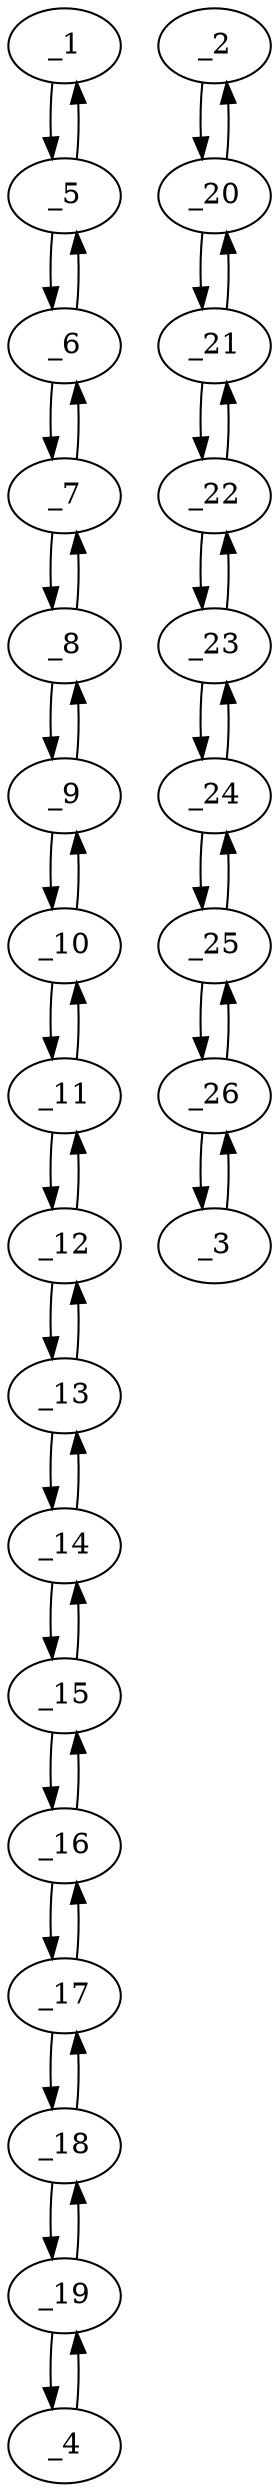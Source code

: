 digraph f1343_09 {
	_1	 [x="135.000000",
		y="60.000000"];
	_5	 [x="145.000000",
		y="69.000000"];
	_1 -> _5	 [angle="0.732815",
		orient="0.668965"];
	_2	 [x="113.000000",
		y="117.000000"];
	_20	 [x="106.000000",
		y="102.000000"];
	_2 -> _20	 [angle="-2.007423",
		orient="-0.906183"];
	_3	 [x="35.000000",
		y="178.000000"];
	_26	 [x="38.000000",
		y="159.000000"];
	_3 -> _26	 [angle="-1.414194",
		orient="-0.987763"];
	_4	 [x="217.000000",
		y="194.000000"];
	_19	 [x="212.000000",
		y="180.000000"];
	_4 -> _19	 [angle="-1.913820",
		orient="-0.941742"];
	_5 -> _1	 [angle="-2.408778",
		orient="-0.668965"];
	_6	 [x="162.000000",
		y="65.000000"];
	_5 -> _6	 [angle="-0.231091",
		orient="-0.229039"];
	_6 -> _5	 [angle="2.910502",
		orient="0.229039"];
	_7	 [x="178.000000",
		y="61.000000"];
	_6 -> _7	 [angle="-0.244979",
		orient="-0.242536"];
	_7 -> _6	 [angle="2.896614",
		orient="0.242536"];
	_8	 [x="198.000000",
		y="62.000000"];
	_7 -> _8	 [angle="0.049958",
		orient="0.049938"];
	_8 -> _7	 [angle="-3.091634",
		orient="-0.049938"];
	_9	 [x="214.000000",
		y="57.000000"];
	_8 -> _9	 [angle="-0.302885",
		orient="-0.298275"];
	_9 -> _8	 [angle="2.838708",
		orient="0.298275"];
	_10	 [x="224.000000",
		y="68.000000"];
	_9 -> _10	 [angle="0.832981",
		orient="0.739940"];
	_10 -> _9	 [angle="-2.308611",
		orient="-0.739940"];
	_11	 [x="213.000000",
		y="77.000000"];
	_10 -> _11	 [angle="2.455863",
		orient="0.633238"];
	_11 -> _10	 [angle="-0.685730",
		orient="-0.633238"];
	_12	 [x="217.000000",
		y="90.000000"];
	_11 -> _12	 [angle="1.272297",
		orient="0.955779"];
	_12 -> _11	 [angle="-1.869295",
		orient="-0.955779"];
	_13	 [x="215.000000",
		y="107.000000"];
	_12 -> _13	 [angle="1.687905",
		orient="0.993151"];
	_13 -> _12	 [angle="-1.453688",
		orient="-0.993151"];
	_14	 [x="201.000000",
		y="114.000000"];
	_13 -> _14	 [angle="2.677945",
		orient="0.447214"];
	_14 -> _13	 [angle="-0.463648",
		orient="-0.447214"];
	_15	 [x="204.000000",
		y="125.000000"];
	_14 -> _15	 [angle="1.304544",
		orient="0.964764"];
	_15 -> _14	 [angle="-1.837048",
		orient="-0.964764"];
	_16	 [x="211.000000",
		y="139.000000"];
	_15 -> _16	 [angle="1.107149",
		orient="0.894427"];
	_16 -> _15	 [angle="-2.034444",
		orient="-0.894427"];
	_17	 [x="206.000000",
		y="155.000000"];
	_16 -> _17	 [angle="1.873681",
		orient="0.954480"];
	_17 -> _16	 [angle="-1.267911",
		orient="-0.954480"];
	_18	 [x="202.000000",
		y="170.000000"];
	_17 -> _18	 [angle="1.831399",
		orient="0.966235"];
	_18 -> _17	 [angle="-1.310194",
		orient="-0.966235"];
	_18 -> _19	 [angle="0.785398",
		orient="0.707107"];
	_19 -> _4	 [angle="1.227772",
		orient="0.941742"];
	_19 -> _18	 [angle="-2.356194",
		orient="-0.707107"];
	_20 -> _2	 [angle="1.134169",
		orient="0.906183"];
	_21	 [x="87.000000",
		y="100.000000"];
	_20 -> _21	 [angle="-3.036716",
		orient="-0.104685"];
	_21 -> _20	 [angle="0.104877",
		orient="0.104685"];
	_22	 [x="69.000000",
		y="104.000000"];
	_21 -> _22	 [angle="2.922924",
		orient="0.216930"];
	_22 -> _21	 [angle="-0.218669",
		orient="-0.216930"];
	_23	 [x="60.000000",
		y="117.000000"];
	_22 -> _23	 [angle="2.176341",
		orient="0.822192"];
	_23 -> _22	 [angle="-0.965252",
		orient="-0.822192"];
	_24	 [x="51.000000",
		y="129.000000"];
	_23 -> _24	 [angle="2.214297",
		orient="0.800000"];
	_24 -> _23	 [angle="-0.927295",
		orient="-0.800000"];
	_25	 [x="44.000000",
		y="144.000000"];
	_24 -> _25	 [angle="2.007423",
		orient="0.906183"];
	_25 -> _24	 [angle="-1.134169",
		orient="-0.906183"];
	_25 -> _26	 [angle="1.951303",
		orient="0.928477"];
	_26 -> _3	 [angle="1.727398",
		orient="0.987763"];
	_26 -> _25	 [angle="-1.190290",
		orient="-0.928477"];
}
